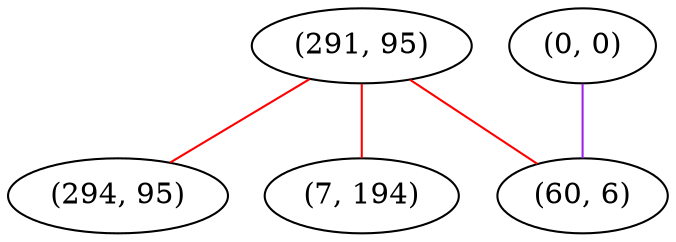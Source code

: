 graph "" {
"(291, 95)";
"(0, 0)";
"(294, 95)";
"(60, 6)";
"(7, 194)";
"(291, 95)" -- "(294, 95)"  [color=red, key=0, weight=1];
"(291, 95)" -- "(60, 6)"  [color=red, key=0, weight=1];
"(291, 95)" -- "(7, 194)"  [color=red, key=0, weight=1];
"(0, 0)" -- "(60, 6)"  [color=purple, key=0, weight=4];
}
